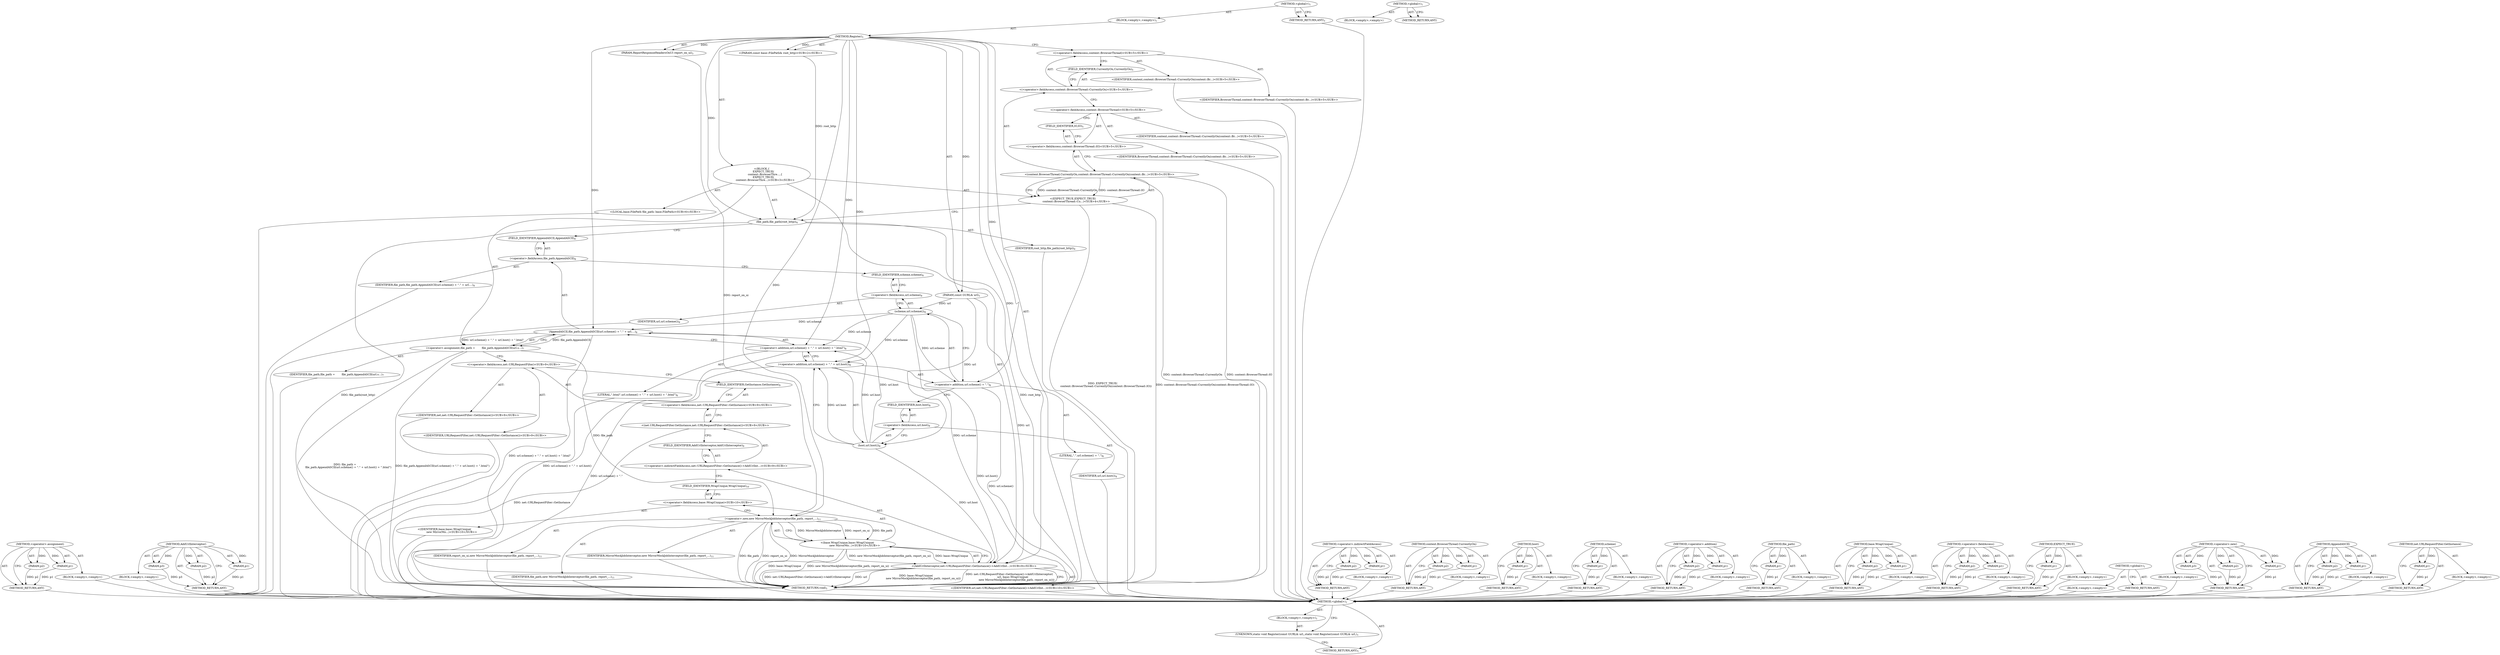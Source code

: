 digraph "&lt;global&gt;" {
vulnerable_116 [label=<(METHOD,&lt;operator&gt;.assignment)>];
vulnerable_117 [label=<(PARAM,p1)>];
vulnerable_118 [label=<(PARAM,p2)>];
vulnerable_119 [label=<(BLOCK,&lt;empty&gt;,&lt;empty&gt;)>];
vulnerable_120 [label=<(METHOD_RETURN,ANY)>];
vulnerable_139 [label=<(METHOD,AddUrlInterceptor)>];
vulnerable_140 [label=<(PARAM,p1)>];
vulnerable_141 [label=<(PARAM,p2)>];
vulnerable_142 [label=<(PARAM,p3)>];
vulnerable_143 [label=<(BLOCK,&lt;empty&gt;,&lt;empty&gt;)>];
vulnerable_144 [label=<(METHOD_RETURN,ANY)>];
vulnerable_6 [label=<(METHOD,&lt;global&gt;)<SUB>1</SUB>>];
vulnerable_7 [label=<(BLOCK,&lt;empty&gt;,&lt;empty&gt;)<SUB>1</SUB>>];
vulnerable_8 [label=<(METHOD,Register)<SUB>1</SUB>>];
vulnerable_9 [label=<(PARAM,const GURL&amp; url)<SUB>1</SUB>>];
vulnerable_10 [label="<(PARAM,const base::FilePath&amp; root_http)<SUB>2</SUB>>"];
vulnerable_11 [label=<(PARAM,ReportResponseHeadersOnUI report_on_ui)<SUB>3</SUB>>];
vulnerable_12 [label="<(BLOCK,{
    EXPECT_TRUE(
        content::BrowserThre...,{
    EXPECT_TRUE(
        content::BrowserThre...)<SUB>3</SUB>>"];
vulnerable_13 [label="<(EXPECT_TRUE,EXPECT_TRUE(
        content::BrowserThread::Cu...)<SUB>4</SUB>>"];
vulnerable_14 [label="<(content.BrowserThread.CurrentlyOn,content::BrowserThread::CurrentlyOn(content::Br...)<SUB>5</SUB>>"];
vulnerable_15 [label="<(&lt;operator&gt;.fieldAccess,content::BrowserThread::CurrentlyOn)<SUB>5</SUB>>"];
vulnerable_16 [label="<(&lt;operator&gt;.fieldAccess,content::BrowserThread)<SUB>5</SUB>>"];
vulnerable_17 [label="<(IDENTIFIER,content,content::BrowserThread::CurrentlyOn(content::Br...)<SUB>5</SUB>>"];
vulnerable_18 [label="<(IDENTIFIER,BrowserThread,content::BrowserThread::CurrentlyOn(content::Br...)<SUB>5</SUB>>"];
vulnerable_19 [label=<(FIELD_IDENTIFIER,CurrentlyOn,CurrentlyOn)<SUB>5</SUB>>];
vulnerable_20 [label="<(&lt;operator&gt;.fieldAccess,content::BrowserThread::IO)<SUB>5</SUB>>"];
vulnerable_21 [label="<(&lt;operator&gt;.fieldAccess,content::BrowserThread)<SUB>5</SUB>>"];
vulnerable_22 [label="<(IDENTIFIER,content,content::BrowserThread::CurrentlyOn(content::Br...)<SUB>5</SUB>>"];
vulnerable_23 [label="<(IDENTIFIER,BrowserThread,content::BrowserThread::CurrentlyOn(content::Br...)<SUB>5</SUB>>"];
vulnerable_24 [label=<(FIELD_IDENTIFIER,IO,IO)<SUB>5</SUB>>];
vulnerable_25 [label="<(LOCAL,base.FilePath file_path: base.FilePath)<SUB>6</SUB>>"];
vulnerable_26 [label=<(file_path,file_path(root_http))<SUB>6</SUB>>];
vulnerable_27 [label=<(IDENTIFIER,root_http,file_path(root_http))<SUB>6</SUB>>];
vulnerable_28 [label=<(&lt;operator&gt;.assignment,file_path =
        file_path.AppendASCII(url.s...)<SUB>7</SUB>>];
vulnerable_29 [label=<(IDENTIFIER,file_path,file_path =
        file_path.AppendASCII(url.s...)<SUB>7</SUB>>];
vulnerable_30 [label=<(AppendASCII,file_path.AppendASCII(url.scheme() + &quot;.&quot; + url....)<SUB>8</SUB>>];
vulnerable_31 [label=<(&lt;operator&gt;.fieldAccess,file_path.AppendASCII)<SUB>8</SUB>>];
vulnerable_32 [label=<(IDENTIFIER,file_path,file_path.AppendASCII(url.scheme() + &quot;.&quot; + url....)<SUB>8</SUB>>];
vulnerable_33 [label=<(FIELD_IDENTIFIER,AppendASCII,AppendASCII)<SUB>8</SUB>>];
vulnerable_34 [label=<(&lt;operator&gt;.addition,url.scheme() + &quot;.&quot; + url.host() + &quot;.html&quot;)<SUB>8</SUB>>];
vulnerable_35 [label=<(&lt;operator&gt;.addition,url.scheme() + &quot;.&quot; + url.host())<SUB>8</SUB>>];
vulnerable_36 [label=<(&lt;operator&gt;.addition,url.scheme() + &quot;.&quot;)<SUB>8</SUB>>];
vulnerable_37 [label=<(scheme,url.scheme())<SUB>8</SUB>>];
vulnerable_38 [label=<(&lt;operator&gt;.fieldAccess,url.scheme)<SUB>8</SUB>>];
vulnerable_39 [label=<(IDENTIFIER,url,url.scheme())<SUB>8</SUB>>];
vulnerable_40 [label=<(FIELD_IDENTIFIER,scheme,scheme)<SUB>8</SUB>>];
vulnerable_41 [label=<(LITERAL,&quot;.&quot;,url.scheme() + &quot;.&quot;)<SUB>8</SUB>>];
vulnerable_42 [label=<(host,url.host())<SUB>8</SUB>>];
vulnerable_43 [label=<(&lt;operator&gt;.fieldAccess,url.host)<SUB>8</SUB>>];
vulnerable_44 [label=<(IDENTIFIER,url,url.host())<SUB>8</SUB>>];
vulnerable_45 [label=<(FIELD_IDENTIFIER,host,host)<SUB>8</SUB>>];
vulnerable_46 [label=<(LITERAL,&quot;.html&quot;,url.scheme() + &quot;.&quot; + url.host() + &quot;.html&quot;)<SUB>8</SUB>>];
vulnerable_47 [label="<(AddUrlInterceptor,net::URLRequestFilter::GetInstance()-&gt;AddUrlInt...)<SUB>9</SUB>>"];
vulnerable_48 [label="<(&lt;operator&gt;.indirectFieldAccess,net::URLRequestFilter::GetInstance()-&gt;AddUrlInt...)<SUB>9</SUB>>"];
vulnerable_49 [label="<(net.URLRequestFilter.GetInstance,net::URLRequestFilter::GetInstance())<SUB>9</SUB>>"];
vulnerable_50 [label="<(&lt;operator&gt;.fieldAccess,net::URLRequestFilter::GetInstance)<SUB>9</SUB>>"];
vulnerable_51 [label="<(&lt;operator&gt;.fieldAccess,net::URLRequestFilter)<SUB>9</SUB>>"];
vulnerable_52 [label="<(IDENTIFIER,net,net::URLRequestFilter::GetInstance())<SUB>9</SUB>>"];
vulnerable_53 [label="<(IDENTIFIER,URLRequestFilter,net::URLRequestFilter::GetInstance())<SUB>9</SUB>>"];
vulnerable_54 [label=<(FIELD_IDENTIFIER,GetInstance,GetInstance)<SUB>9</SUB>>];
vulnerable_55 [label=<(FIELD_IDENTIFIER,AddUrlInterceptor,AddUrlInterceptor)<SUB>9</SUB>>];
vulnerable_56 [label="<(IDENTIFIER,url,net::URLRequestFilter::GetInstance()-&gt;AddUrlInt...)<SUB>10</SUB>>"];
vulnerable_57 [label="<(base.WrapUnique,base::WrapUnique(
                 new MirrorMo...)<SUB>10</SUB>>"];
vulnerable_58 [label="<(&lt;operator&gt;.fieldAccess,base::WrapUnique)<SUB>10</SUB>>"];
vulnerable_59 [label="<(IDENTIFIER,base,base::WrapUnique(
                 new MirrorMo...)<SUB>10</SUB>>"];
vulnerable_60 [label=<(FIELD_IDENTIFIER,WrapUnique,WrapUnique)<SUB>10</SUB>>];
vulnerable_61 [label=<(&lt;operator&gt;.new,new MirrorMockJobInterceptor(file_path, report_...)<SUB>11</SUB>>];
vulnerable_62 [label=<(IDENTIFIER,MirrorMockJobInterceptor,new MirrorMockJobInterceptor(file_path, report_...)<SUB>11</SUB>>];
vulnerable_63 [label=<(IDENTIFIER,file_path,new MirrorMockJobInterceptor(file_path, report_...)<SUB>11</SUB>>];
vulnerable_64 [label=<(IDENTIFIER,report_on_ui,new MirrorMockJobInterceptor(file_path, report_...)<SUB>11</SUB>>];
vulnerable_65 [label=<(METHOD_RETURN,void)<SUB>1</SUB>>];
vulnerable_67 [label=<(METHOD_RETURN,ANY)<SUB>1</SUB>>];
vulnerable_145 [label=<(METHOD,&lt;operator&gt;.indirectFieldAccess)>];
vulnerable_146 [label=<(PARAM,p1)>];
vulnerable_147 [label=<(PARAM,p2)>];
vulnerable_148 [label=<(BLOCK,&lt;empty&gt;,&lt;empty&gt;)>];
vulnerable_149 [label=<(METHOD_RETURN,ANY)>];
vulnerable_102 [label=<(METHOD,content.BrowserThread.CurrentlyOn)>];
vulnerable_103 [label=<(PARAM,p1)>];
vulnerable_104 [label=<(PARAM,p2)>];
vulnerable_105 [label=<(BLOCK,&lt;empty&gt;,&lt;empty&gt;)>];
vulnerable_106 [label=<(METHOD_RETURN,ANY)>];
vulnerable_135 [label=<(METHOD,host)>];
vulnerable_136 [label=<(PARAM,p1)>];
vulnerable_137 [label=<(BLOCK,&lt;empty&gt;,&lt;empty&gt;)>];
vulnerable_138 [label=<(METHOD_RETURN,ANY)>];
vulnerable_131 [label=<(METHOD,scheme)>];
vulnerable_132 [label=<(PARAM,p1)>];
vulnerable_133 [label=<(BLOCK,&lt;empty&gt;,&lt;empty&gt;)>];
vulnerable_134 [label=<(METHOD_RETURN,ANY)>];
vulnerable_126 [label=<(METHOD,&lt;operator&gt;.addition)>];
vulnerable_127 [label=<(PARAM,p1)>];
vulnerable_128 [label=<(PARAM,p2)>];
vulnerable_129 [label=<(BLOCK,&lt;empty&gt;,&lt;empty&gt;)>];
vulnerable_130 [label=<(METHOD_RETURN,ANY)>];
vulnerable_112 [label=<(METHOD,file_path)>];
vulnerable_113 [label=<(PARAM,p1)>];
vulnerable_114 [label=<(BLOCK,&lt;empty&gt;,&lt;empty&gt;)>];
vulnerable_115 [label=<(METHOD_RETURN,ANY)>];
vulnerable_154 [label=<(METHOD,base.WrapUnique)>];
vulnerable_155 [label=<(PARAM,p1)>];
vulnerable_156 [label=<(PARAM,p2)>];
vulnerable_157 [label=<(BLOCK,&lt;empty&gt;,&lt;empty&gt;)>];
vulnerable_158 [label=<(METHOD_RETURN,ANY)>];
vulnerable_107 [label=<(METHOD,&lt;operator&gt;.fieldAccess)>];
vulnerable_108 [label=<(PARAM,p1)>];
vulnerable_109 [label=<(PARAM,p2)>];
vulnerable_110 [label=<(BLOCK,&lt;empty&gt;,&lt;empty&gt;)>];
vulnerable_111 [label=<(METHOD_RETURN,ANY)>];
vulnerable_98 [label=<(METHOD,EXPECT_TRUE)>];
vulnerable_99 [label=<(PARAM,p1)>];
vulnerable_100 [label=<(BLOCK,&lt;empty&gt;,&lt;empty&gt;)>];
vulnerable_101 [label=<(METHOD_RETURN,ANY)>];
vulnerable_92 [label=<(METHOD,&lt;global&gt;)<SUB>1</SUB>>];
vulnerable_93 [label=<(BLOCK,&lt;empty&gt;,&lt;empty&gt;)>];
vulnerable_94 [label=<(METHOD_RETURN,ANY)>];
vulnerable_159 [label=<(METHOD,&lt;operator&gt;.new)>];
vulnerable_160 [label=<(PARAM,p1)>];
vulnerable_161 [label=<(PARAM,p2)>];
vulnerable_162 [label=<(PARAM,p3)>];
vulnerable_163 [label=<(BLOCK,&lt;empty&gt;,&lt;empty&gt;)>];
vulnerable_164 [label=<(METHOD_RETURN,ANY)>];
vulnerable_121 [label=<(METHOD,AppendASCII)>];
vulnerable_122 [label=<(PARAM,p1)>];
vulnerable_123 [label=<(PARAM,p2)>];
vulnerable_124 [label=<(BLOCK,&lt;empty&gt;,&lt;empty&gt;)>];
vulnerable_125 [label=<(METHOD_RETURN,ANY)>];
vulnerable_150 [label=<(METHOD,net.URLRequestFilter.GetInstance)>];
vulnerable_151 [label=<(PARAM,p1)>];
vulnerable_152 [label=<(BLOCK,&lt;empty&gt;,&lt;empty&gt;)>];
vulnerable_153 [label=<(METHOD_RETURN,ANY)>];
fixed_6 [label=<(METHOD,&lt;global&gt;)<SUB>1</SUB>>];
fixed_7 [label=<(BLOCK,&lt;empty&gt;,&lt;empty&gt;)<SUB>1</SUB>>];
fixed_8 [label=<(UNKNOWN,static void Register(const GURL&amp; url,,static void Register(const GURL&amp; url,)<SUB>1</SUB>>];
fixed_9 [label=<(METHOD_RETURN,ANY)<SUB>1</SUB>>];
fixed_14 [label=<(METHOD,&lt;global&gt;)<SUB>1</SUB>>];
fixed_15 [label=<(BLOCK,&lt;empty&gt;,&lt;empty&gt;)>];
fixed_16 [label=<(METHOD_RETURN,ANY)>];
vulnerable_116 -> vulnerable_117  [key=0, label="AST: "];
vulnerable_116 -> vulnerable_117  [key=1, label="DDG: "];
vulnerable_116 -> vulnerable_119  [key=0, label="AST: "];
vulnerable_116 -> vulnerable_118  [key=0, label="AST: "];
vulnerable_116 -> vulnerable_118  [key=1, label="DDG: "];
vulnerable_116 -> vulnerable_120  [key=0, label="AST: "];
vulnerable_116 -> vulnerable_120  [key=1, label="CFG: "];
vulnerable_117 -> vulnerable_120  [key=0, label="DDG: p1"];
vulnerable_118 -> vulnerable_120  [key=0, label="DDG: p2"];
vulnerable_119 -> fixed_6  [key=0];
vulnerable_120 -> fixed_6  [key=0];
vulnerable_139 -> vulnerable_140  [key=0, label="AST: "];
vulnerable_139 -> vulnerable_140  [key=1, label="DDG: "];
vulnerable_139 -> vulnerable_143  [key=0, label="AST: "];
vulnerable_139 -> vulnerable_141  [key=0, label="AST: "];
vulnerable_139 -> vulnerable_141  [key=1, label="DDG: "];
vulnerable_139 -> vulnerable_144  [key=0, label="AST: "];
vulnerable_139 -> vulnerable_144  [key=1, label="CFG: "];
vulnerable_139 -> vulnerable_142  [key=0, label="AST: "];
vulnerable_139 -> vulnerable_142  [key=1, label="DDG: "];
vulnerable_140 -> vulnerable_144  [key=0, label="DDG: p1"];
vulnerable_141 -> vulnerable_144  [key=0, label="DDG: p2"];
vulnerable_142 -> vulnerable_144  [key=0, label="DDG: p3"];
vulnerable_143 -> fixed_6  [key=0];
vulnerable_144 -> fixed_6  [key=0];
vulnerable_6 -> vulnerable_7  [key=0, label="AST: "];
vulnerable_6 -> vulnerable_67  [key=0, label="AST: "];
vulnerable_6 -> vulnerable_67  [key=1, label="CFG: "];
vulnerable_7 -> vulnerable_8  [key=0, label="AST: "];
vulnerable_8 -> vulnerable_9  [key=0, label="AST: "];
vulnerable_8 -> vulnerable_9  [key=1, label="DDG: "];
vulnerable_8 -> vulnerable_10  [key=0, label="AST: "];
vulnerable_8 -> vulnerable_10  [key=1, label="DDG: "];
vulnerable_8 -> vulnerable_11  [key=0, label="AST: "];
vulnerable_8 -> vulnerable_11  [key=1, label="DDG: "];
vulnerable_8 -> vulnerable_12  [key=0, label="AST: "];
vulnerable_8 -> vulnerable_65  [key=0, label="AST: "];
vulnerable_8 -> vulnerable_16  [key=0, label="CFG: "];
vulnerable_8 -> vulnerable_26  [key=0, label="DDG: "];
vulnerable_8 -> vulnerable_47  [key=0, label="DDG: "];
vulnerable_8 -> vulnerable_30  [key=0, label="DDG: "];
vulnerable_8 -> vulnerable_34  [key=0, label="DDG: "];
vulnerable_8 -> vulnerable_61  [key=0, label="DDG: "];
vulnerable_8 -> vulnerable_35  [key=0, label="DDG: "];
vulnerable_8 -> vulnerable_36  [key=0, label="DDG: "];
vulnerable_9 -> vulnerable_47  [key=0, label="DDG: url"];
vulnerable_9 -> vulnerable_42  [key=0, label="DDG: url"];
vulnerable_9 -> vulnerable_37  [key=0, label="DDG: url"];
vulnerable_10 -> vulnerable_26  [key=0, label="DDG: root_http"];
vulnerable_11 -> vulnerable_61  [key=0, label="DDG: report_on_ui"];
vulnerable_12 -> vulnerable_13  [key=0, label="AST: "];
vulnerable_12 -> vulnerable_25  [key=0, label="AST: "];
vulnerable_12 -> vulnerable_26  [key=0, label="AST: "];
vulnerable_12 -> vulnerable_28  [key=0, label="AST: "];
vulnerable_12 -> vulnerable_47  [key=0, label="AST: "];
vulnerable_13 -> vulnerable_14  [key=0, label="AST: "];
vulnerable_13 -> vulnerable_26  [key=0, label="CFG: "];
vulnerable_13 -> vulnerable_65  [key=0, label="DDG: content::BrowserThread::CurrentlyOn(content::BrowserThread::IO)"];
vulnerable_13 -> vulnerable_65  [key=1, label="DDG: EXPECT_TRUE(
        content::BrowserThread::CurrentlyOn(content::BrowserThread::IO))"];
vulnerable_14 -> vulnerable_15  [key=0, label="AST: "];
vulnerable_14 -> vulnerable_20  [key=0, label="AST: "];
vulnerable_14 -> vulnerable_13  [key=0, label="CFG: "];
vulnerable_14 -> vulnerable_13  [key=1, label="DDG: content::BrowserThread::CurrentlyOn"];
vulnerable_14 -> vulnerable_13  [key=2, label="DDG: content::BrowserThread::IO"];
vulnerable_14 -> vulnerable_65  [key=0, label="DDG: content::BrowserThread::CurrentlyOn"];
vulnerable_14 -> vulnerable_65  [key=1, label="DDG: content::BrowserThread::IO"];
vulnerable_15 -> vulnerable_16  [key=0, label="AST: "];
vulnerable_15 -> vulnerable_19  [key=0, label="AST: "];
vulnerable_15 -> vulnerable_21  [key=0, label="CFG: "];
vulnerable_16 -> vulnerable_17  [key=0, label="AST: "];
vulnerable_16 -> vulnerable_18  [key=0, label="AST: "];
vulnerable_16 -> vulnerable_19  [key=0, label="CFG: "];
vulnerable_17 -> fixed_6  [key=0];
vulnerable_18 -> fixed_6  [key=0];
vulnerable_19 -> vulnerable_15  [key=0, label="CFG: "];
vulnerable_20 -> vulnerable_21  [key=0, label="AST: "];
vulnerable_20 -> vulnerable_24  [key=0, label="AST: "];
vulnerable_20 -> vulnerable_14  [key=0, label="CFG: "];
vulnerable_21 -> vulnerable_22  [key=0, label="AST: "];
vulnerable_21 -> vulnerable_23  [key=0, label="AST: "];
vulnerable_21 -> vulnerable_24  [key=0, label="CFG: "];
vulnerable_22 -> fixed_6  [key=0];
vulnerable_23 -> fixed_6  [key=0];
vulnerable_24 -> vulnerable_20  [key=0, label="CFG: "];
vulnerable_25 -> fixed_6  [key=0];
vulnerable_26 -> vulnerable_27  [key=0, label="AST: "];
vulnerable_26 -> vulnerable_33  [key=0, label="CFG: "];
vulnerable_26 -> vulnerable_65  [key=0, label="DDG: root_http"];
vulnerable_26 -> vulnerable_65  [key=1, label="DDG: file_path(root_http)"];
vulnerable_27 -> fixed_6  [key=0];
vulnerable_28 -> vulnerable_29  [key=0, label="AST: "];
vulnerable_28 -> vulnerable_30  [key=0, label="AST: "];
vulnerable_28 -> vulnerable_51  [key=0, label="CFG: "];
vulnerable_28 -> vulnerable_65  [key=0, label="DDG: file_path.AppendASCII(url.scheme() + &quot;.&quot; + url.host() + &quot;.html&quot;)"];
vulnerable_28 -> vulnerable_65  [key=1, label="DDG: file_path =
        file_path.AppendASCII(url.scheme() + &quot;.&quot; + url.host() + &quot;.html&quot;)"];
vulnerable_28 -> vulnerable_61  [key=0, label="DDG: file_path"];
vulnerable_29 -> fixed_6  [key=0];
vulnerable_30 -> vulnerable_31  [key=0, label="AST: "];
vulnerable_30 -> vulnerable_34  [key=0, label="AST: "];
vulnerable_30 -> vulnerable_28  [key=0, label="CFG: "];
vulnerable_30 -> vulnerable_28  [key=1, label="DDG: file_path.AppendASCII"];
vulnerable_30 -> vulnerable_28  [key=2, label="DDG: url.scheme() + &quot;.&quot; + url.host() + &quot;.html&quot;"];
vulnerable_30 -> vulnerable_65  [key=0, label="DDG: url.scheme() + &quot;.&quot; + url.host() + &quot;.html&quot;"];
vulnerable_31 -> vulnerable_32  [key=0, label="AST: "];
vulnerable_31 -> vulnerable_33  [key=0, label="AST: "];
vulnerable_31 -> vulnerable_40  [key=0, label="CFG: "];
vulnerable_32 -> fixed_6  [key=0];
vulnerable_33 -> vulnerable_31  [key=0, label="CFG: "];
vulnerable_34 -> vulnerable_35  [key=0, label="AST: "];
vulnerable_34 -> vulnerable_46  [key=0, label="AST: "];
vulnerable_34 -> vulnerable_30  [key=0, label="CFG: "];
vulnerable_34 -> vulnerable_65  [key=0, label="DDG: url.scheme() + &quot;.&quot; + url.host()"];
vulnerable_35 -> vulnerable_36  [key=0, label="AST: "];
vulnerable_35 -> vulnerable_42  [key=0, label="AST: "];
vulnerable_35 -> vulnerable_34  [key=0, label="CFG: "];
vulnerable_35 -> vulnerable_65  [key=0, label="DDG: url.scheme() + &quot;.&quot;"];
vulnerable_35 -> vulnerable_65  [key=1, label="DDG: url.host()"];
vulnerable_36 -> vulnerable_37  [key=0, label="AST: "];
vulnerable_36 -> vulnerable_41  [key=0, label="AST: "];
vulnerable_36 -> vulnerable_45  [key=0, label="CFG: "];
vulnerable_36 -> vulnerable_65  [key=0, label="DDG: url.scheme()"];
vulnerable_37 -> vulnerable_38  [key=0, label="AST: "];
vulnerable_37 -> vulnerable_36  [key=0, label="CFG: "];
vulnerable_37 -> vulnerable_36  [key=1, label="DDG: url.scheme"];
vulnerable_37 -> vulnerable_47  [key=0, label="DDG: url.scheme"];
vulnerable_37 -> vulnerable_30  [key=0, label="DDG: url.scheme"];
vulnerable_37 -> vulnerable_34  [key=0, label="DDG: url.scheme"];
vulnerable_37 -> vulnerable_35  [key=0, label="DDG: url.scheme"];
vulnerable_38 -> vulnerable_39  [key=0, label="AST: "];
vulnerable_38 -> vulnerable_40  [key=0, label="AST: "];
vulnerable_38 -> vulnerable_37  [key=0, label="CFG: "];
vulnerable_39 -> fixed_6  [key=0];
vulnerable_40 -> vulnerable_38  [key=0, label="CFG: "];
vulnerable_41 -> fixed_6  [key=0];
vulnerable_42 -> vulnerable_43  [key=0, label="AST: "];
vulnerable_42 -> vulnerable_35  [key=0, label="CFG: "];
vulnerable_42 -> vulnerable_35  [key=1, label="DDG: url.host"];
vulnerable_42 -> vulnerable_47  [key=0, label="DDG: url.host"];
vulnerable_42 -> vulnerable_30  [key=0, label="DDG: url.host"];
vulnerable_42 -> vulnerable_34  [key=0, label="DDG: url.host"];
vulnerable_43 -> vulnerable_44  [key=0, label="AST: "];
vulnerable_43 -> vulnerable_45  [key=0, label="AST: "];
vulnerable_43 -> vulnerable_42  [key=0, label="CFG: "];
vulnerable_44 -> fixed_6  [key=0];
vulnerable_45 -> vulnerable_43  [key=0, label="CFG: "];
vulnerable_46 -> fixed_6  [key=0];
vulnerable_47 -> vulnerable_48  [key=0, label="AST: "];
vulnerable_47 -> vulnerable_56  [key=0, label="AST: "];
vulnerable_47 -> vulnerable_57  [key=0, label="AST: "];
vulnerable_47 -> vulnerable_65  [key=0, label="CFG: "];
vulnerable_47 -> vulnerable_65  [key=1, label="DDG: net::URLRequestFilter::GetInstance()-&gt;AddUrlInterceptor"];
vulnerable_47 -> vulnerable_65  [key=2, label="DDG: url"];
vulnerable_47 -> vulnerable_65  [key=3, label="DDG: base::WrapUnique(
                 new MirrorMockJobInterceptor(file_path, report_on_ui))"];
vulnerable_47 -> vulnerable_65  [key=4, label="DDG: net::URLRequestFilter::GetInstance()-&gt;AddUrlInterceptor(
        url, base::WrapUnique(
                 new MirrorMockJobInterceptor(file_path, report_on_ui)))"];
vulnerable_48 -> vulnerable_49  [key=0, label="AST: "];
vulnerable_48 -> vulnerable_55  [key=0, label="AST: "];
vulnerable_48 -> vulnerable_60  [key=0, label="CFG: "];
vulnerable_49 -> vulnerable_50  [key=0, label="AST: "];
vulnerable_49 -> vulnerable_55  [key=0, label="CFG: "];
vulnerable_49 -> vulnerable_65  [key=0, label="DDG: net::URLRequestFilter::GetInstance"];
vulnerable_50 -> vulnerable_51  [key=0, label="AST: "];
vulnerable_50 -> vulnerable_54  [key=0, label="AST: "];
vulnerable_50 -> vulnerable_49  [key=0, label="CFG: "];
vulnerable_51 -> vulnerable_52  [key=0, label="AST: "];
vulnerable_51 -> vulnerable_53  [key=0, label="AST: "];
vulnerable_51 -> vulnerable_54  [key=0, label="CFG: "];
vulnerable_52 -> fixed_6  [key=0];
vulnerable_53 -> fixed_6  [key=0];
vulnerable_54 -> vulnerable_50  [key=0, label="CFG: "];
vulnerable_55 -> vulnerable_48  [key=0, label="CFG: "];
vulnerable_56 -> fixed_6  [key=0];
vulnerable_57 -> vulnerable_58  [key=0, label="AST: "];
vulnerable_57 -> vulnerable_61  [key=0, label="AST: "];
vulnerable_57 -> vulnerable_47  [key=0, label="CFG: "];
vulnerable_57 -> vulnerable_47  [key=1, label="DDG: base::WrapUnique"];
vulnerable_57 -> vulnerable_47  [key=2, label="DDG: new MirrorMockJobInterceptor(file_path, report_on_ui)"];
vulnerable_57 -> vulnerable_65  [key=0, label="DDG: base::WrapUnique"];
vulnerable_57 -> vulnerable_65  [key=1, label="DDG: new MirrorMockJobInterceptor(file_path, report_on_ui)"];
vulnerable_58 -> vulnerable_59  [key=0, label="AST: "];
vulnerable_58 -> vulnerable_60  [key=0, label="AST: "];
vulnerable_58 -> vulnerable_61  [key=0, label="CFG: "];
vulnerable_59 -> fixed_6  [key=0];
vulnerable_60 -> vulnerable_58  [key=0, label="CFG: "];
vulnerable_61 -> vulnerable_62  [key=0, label="AST: "];
vulnerable_61 -> vulnerable_63  [key=0, label="AST: "];
vulnerable_61 -> vulnerable_64  [key=0, label="AST: "];
vulnerable_61 -> vulnerable_57  [key=0, label="CFG: "];
vulnerable_61 -> vulnerable_57  [key=1, label="DDG: MirrorMockJobInterceptor"];
vulnerable_61 -> vulnerable_57  [key=2, label="DDG: file_path"];
vulnerable_61 -> vulnerable_57  [key=3, label="DDG: report_on_ui"];
vulnerable_61 -> vulnerable_65  [key=0, label="DDG: file_path"];
vulnerable_61 -> vulnerable_65  [key=1, label="DDG: report_on_ui"];
vulnerable_61 -> vulnerable_65  [key=2, label="DDG: MirrorMockJobInterceptor"];
vulnerable_62 -> fixed_6  [key=0];
vulnerable_63 -> fixed_6  [key=0];
vulnerable_64 -> fixed_6  [key=0];
vulnerable_65 -> fixed_6  [key=0];
vulnerable_67 -> fixed_6  [key=0];
vulnerable_145 -> vulnerable_146  [key=0, label="AST: "];
vulnerable_145 -> vulnerable_146  [key=1, label="DDG: "];
vulnerable_145 -> vulnerable_148  [key=0, label="AST: "];
vulnerable_145 -> vulnerable_147  [key=0, label="AST: "];
vulnerable_145 -> vulnerable_147  [key=1, label="DDG: "];
vulnerable_145 -> vulnerable_149  [key=0, label="AST: "];
vulnerable_145 -> vulnerable_149  [key=1, label="CFG: "];
vulnerable_146 -> vulnerable_149  [key=0, label="DDG: p1"];
vulnerable_147 -> vulnerable_149  [key=0, label="DDG: p2"];
vulnerable_148 -> fixed_6  [key=0];
vulnerable_149 -> fixed_6  [key=0];
vulnerable_102 -> vulnerable_103  [key=0, label="AST: "];
vulnerable_102 -> vulnerable_103  [key=1, label="DDG: "];
vulnerable_102 -> vulnerable_105  [key=0, label="AST: "];
vulnerable_102 -> vulnerable_104  [key=0, label="AST: "];
vulnerable_102 -> vulnerable_104  [key=1, label="DDG: "];
vulnerable_102 -> vulnerable_106  [key=0, label="AST: "];
vulnerable_102 -> vulnerable_106  [key=1, label="CFG: "];
vulnerable_103 -> vulnerable_106  [key=0, label="DDG: p1"];
vulnerable_104 -> vulnerable_106  [key=0, label="DDG: p2"];
vulnerable_105 -> fixed_6  [key=0];
vulnerable_106 -> fixed_6  [key=0];
vulnerable_135 -> vulnerable_136  [key=0, label="AST: "];
vulnerable_135 -> vulnerable_136  [key=1, label="DDG: "];
vulnerable_135 -> vulnerable_137  [key=0, label="AST: "];
vulnerable_135 -> vulnerable_138  [key=0, label="AST: "];
vulnerable_135 -> vulnerable_138  [key=1, label="CFG: "];
vulnerable_136 -> vulnerable_138  [key=0, label="DDG: p1"];
vulnerable_137 -> fixed_6  [key=0];
vulnerable_138 -> fixed_6  [key=0];
vulnerable_131 -> vulnerable_132  [key=0, label="AST: "];
vulnerable_131 -> vulnerable_132  [key=1, label="DDG: "];
vulnerable_131 -> vulnerable_133  [key=0, label="AST: "];
vulnerable_131 -> vulnerable_134  [key=0, label="AST: "];
vulnerable_131 -> vulnerable_134  [key=1, label="CFG: "];
vulnerable_132 -> vulnerable_134  [key=0, label="DDG: p1"];
vulnerable_133 -> fixed_6  [key=0];
vulnerable_134 -> fixed_6  [key=0];
vulnerable_126 -> vulnerable_127  [key=0, label="AST: "];
vulnerable_126 -> vulnerable_127  [key=1, label="DDG: "];
vulnerable_126 -> vulnerable_129  [key=0, label="AST: "];
vulnerable_126 -> vulnerable_128  [key=0, label="AST: "];
vulnerable_126 -> vulnerable_128  [key=1, label="DDG: "];
vulnerable_126 -> vulnerable_130  [key=0, label="AST: "];
vulnerable_126 -> vulnerable_130  [key=1, label="CFG: "];
vulnerable_127 -> vulnerable_130  [key=0, label="DDG: p1"];
vulnerable_128 -> vulnerable_130  [key=0, label="DDG: p2"];
vulnerable_129 -> fixed_6  [key=0];
vulnerable_130 -> fixed_6  [key=0];
vulnerable_112 -> vulnerable_113  [key=0, label="AST: "];
vulnerable_112 -> vulnerable_113  [key=1, label="DDG: "];
vulnerable_112 -> vulnerable_114  [key=0, label="AST: "];
vulnerable_112 -> vulnerable_115  [key=0, label="AST: "];
vulnerable_112 -> vulnerable_115  [key=1, label="CFG: "];
vulnerable_113 -> vulnerable_115  [key=0, label="DDG: p1"];
vulnerable_114 -> fixed_6  [key=0];
vulnerable_115 -> fixed_6  [key=0];
vulnerable_154 -> vulnerable_155  [key=0, label="AST: "];
vulnerable_154 -> vulnerable_155  [key=1, label="DDG: "];
vulnerable_154 -> vulnerable_157  [key=0, label="AST: "];
vulnerable_154 -> vulnerable_156  [key=0, label="AST: "];
vulnerable_154 -> vulnerable_156  [key=1, label="DDG: "];
vulnerable_154 -> vulnerable_158  [key=0, label="AST: "];
vulnerable_154 -> vulnerable_158  [key=1, label="CFG: "];
vulnerable_155 -> vulnerable_158  [key=0, label="DDG: p1"];
vulnerable_156 -> vulnerable_158  [key=0, label="DDG: p2"];
vulnerable_157 -> fixed_6  [key=0];
vulnerable_158 -> fixed_6  [key=0];
vulnerable_107 -> vulnerable_108  [key=0, label="AST: "];
vulnerable_107 -> vulnerable_108  [key=1, label="DDG: "];
vulnerable_107 -> vulnerable_110  [key=0, label="AST: "];
vulnerable_107 -> vulnerable_109  [key=0, label="AST: "];
vulnerable_107 -> vulnerable_109  [key=1, label="DDG: "];
vulnerable_107 -> vulnerable_111  [key=0, label="AST: "];
vulnerable_107 -> vulnerable_111  [key=1, label="CFG: "];
vulnerable_108 -> vulnerable_111  [key=0, label="DDG: p1"];
vulnerable_109 -> vulnerable_111  [key=0, label="DDG: p2"];
vulnerable_110 -> fixed_6  [key=0];
vulnerable_111 -> fixed_6  [key=0];
vulnerable_98 -> vulnerable_99  [key=0, label="AST: "];
vulnerable_98 -> vulnerable_99  [key=1, label="DDG: "];
vulnerable_98 -> vulnerable_100  [key=0, label="AST: "];
vulnerable_98 -> vulnerable_101  [key=0, label="AST: "];
vulnerable_98 -> vulnerable_101  [key=1, label="CFG: "];
vulnerable_99 -> vulnerable_101  [key=0, label="DDG: p1"];
vulnerable_100 -> fixed_6  [key=0];
vulnerable_101 -> fixed_6  [key=0];
vulnerable_92 -> vulnerable_93  [key=0, label="AST: "];
vulnerable_92 -> vulnerable_94  [key=0, label="AST: "];
vulnerable_92 -> vulnerable_94  [key=1, label="CFG: "];
vulnerable_93 -> fixed_6  [key=0];
vulnerable_94 -> fixed_6  [key=0];
vulnerable_159 -> vulnerable_160  [key=0, label="AST: "];
vulnerable_159 -> vulnerable_160  [key=1, label="DDG: "];
vulnerable_159 -> vulnerable_163  [key=0, label="AST: "];
vulnerable_159 -> vulnerable_161  [key=0, label="AST: "];
vulnerable_159 -> vulnerable_161  [key=1, label="DDG: "];
vulnerable_159 -> vulnerable_164  [key=0, label="AST: "];
vulnerable_159 -> vulnerable_164  [key=1, label="CFG: "];
vulnerable_159 -> vulnerable_162  [key=0, label="AST: "];
vulnerable_159 -> vulnerable_162  [key=1, label="DDG: "];
vulnerable_160 -> vulnerable_164  [key=0, label="DDG: p1"];
vulnerable_161 -> vulnerable_164  [key=0, label="DDG: p2"];
vulnerable_162 -> vulnerable_164  [key=0, label="DDG: p3"];
vulnerable_163 -> fixed_6  [key=0];
vulnerable_164 -> fixed_6  [key=0];
vulnerable_121 -> vulnerable_122  [key=0, label="AST: "];
vulnerable_121 -> vulnerable_122  [key=1, label="DDG: "];
vulnerable_121 -> vulnerable_124  [key=0, label="AST: "];
vulnerable_121 -> vulnerable_123  [key=0, label="AST: "];
vulnerable_121 -> vulnerable_123  [key=1, label="DDG: "];
vulnerable_121 -> vulnerable_125  [key=0, label="AST: "];
vulnerable_121 -> vulnerable_125  [key=1, label="CFG: "];
vulnerable_122 -> vulnerable_125  [key=0, label="DDG: p1"];
vulnerable_123 -> vulnerable_125  [key=0, label="DDG: p2"];
vulnerable_124 -> fixed_6  [key=0];
vulnerable_125 -> fixed_6  [key=0];
vulnerable_150 -> vulnerable_151  [key=0, label="AST: "];
vulnerable_150 -> vulnerable_151  [key=1, label="DDG: "];
vulnerable_150 -> vulnerable_152  [key=0, label="AST: "];
vulnerable_150 -> vulnerable_153  [key=0, label="AST: "];
vulnerable_150 -> vulnerable_153  [key=1, label="CFG: "];
vulnerable_151 -> vulnerable_153  [key=0, label="DDG: p1"];
vulnerable_152 -> fixed_6  [key=0];
vulnerable_153 -> fixed_6  [key=0];
fixed_6 -> fixed_7  [key=0, label="AST: "];
fixed_6 -> fixed_9  [key=0, label="AST: "];
fixed_6 -> fixed_8  [key=0, label="CFG: "];
fixed_7 -> fixed_8  [key=0, label="AST: "];
fixed_8 -> fixed_9  [key=0, label="CFG: "];
fixed_14 -> fixed_15  [key=0, label="AST: "];
fixed_14 -> fixed_16  [key=0, label="AST: "];
fixed_14 -> fixed_16  [key=1, label="CFG: "];
}
